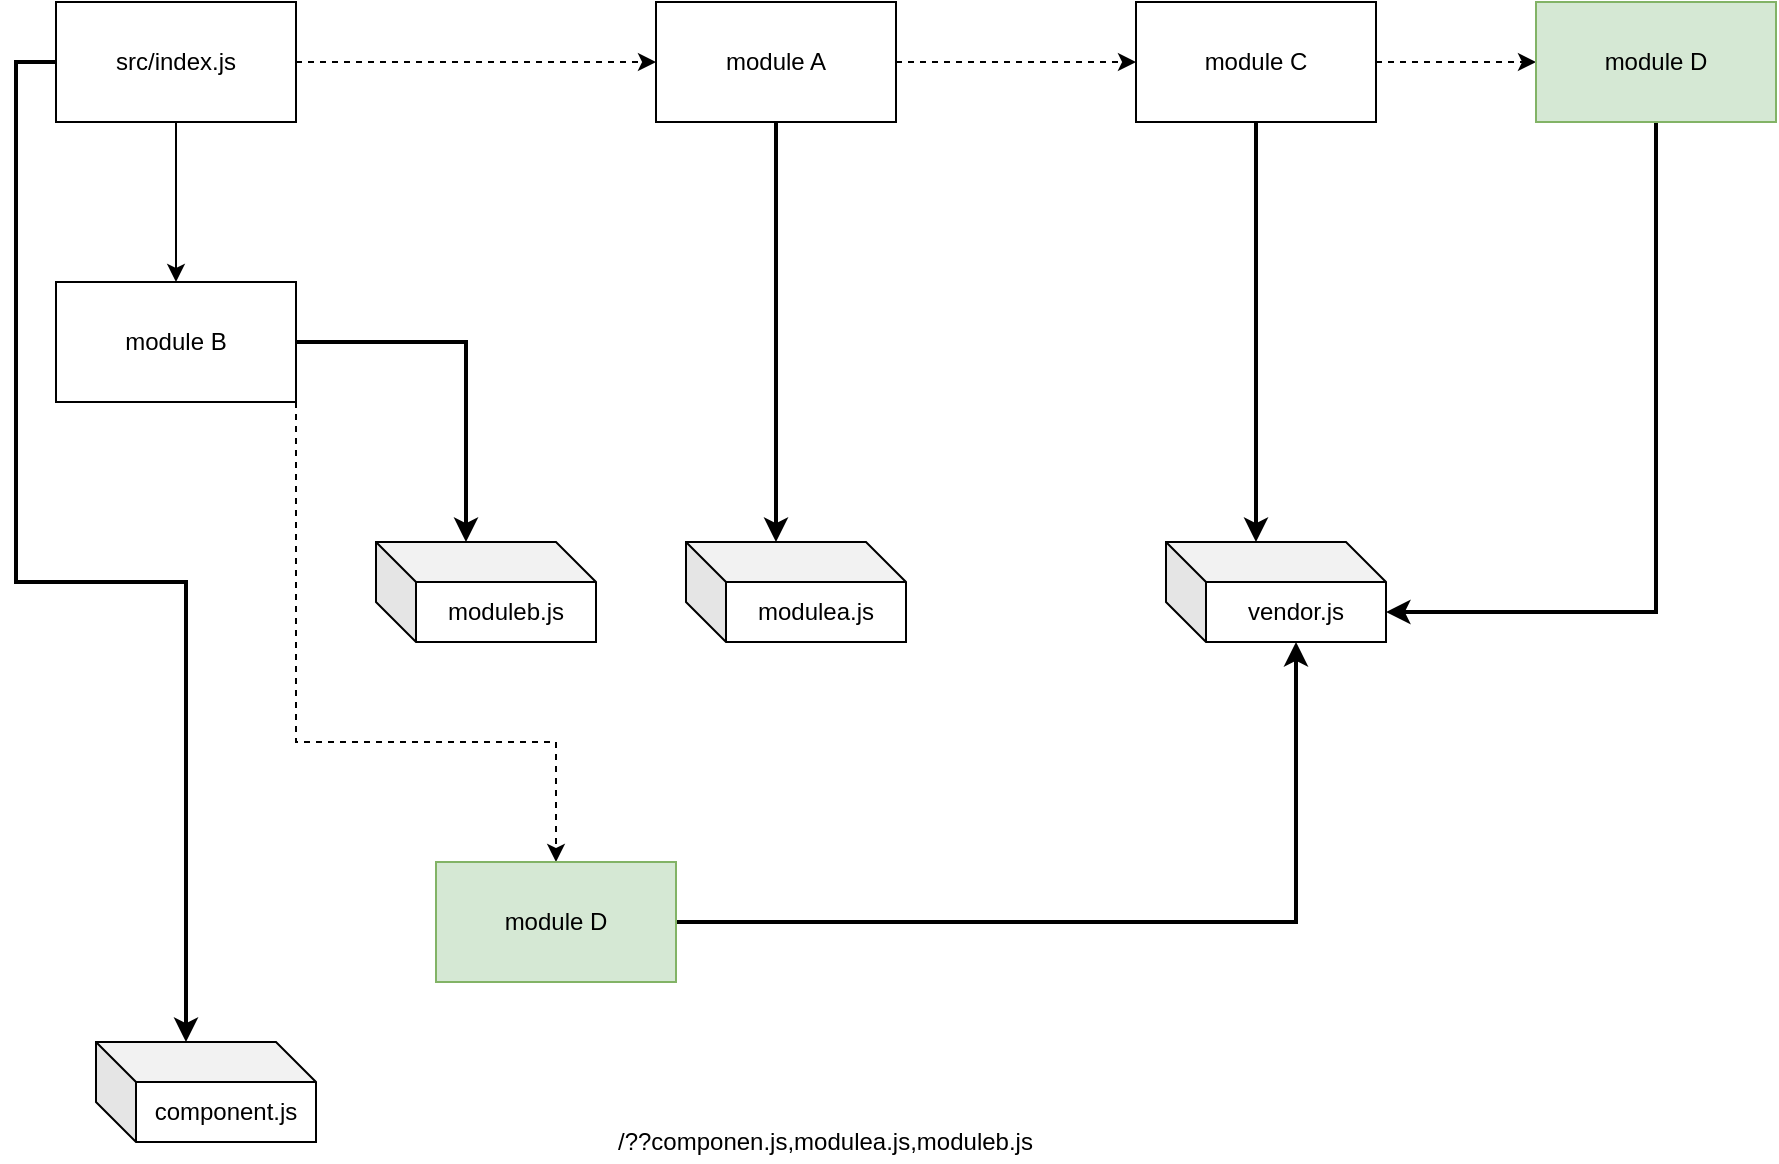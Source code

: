 <mxfile version="10.6.7" type="github"><diagram id="mE8ilDh0cLZU2p7nIfn0" name="Page-1"><mxGraphModel dx="918" dy="703" grid="1" gridSize="10" guides="1" tooltips="1" connect="1" arrows="1" fold="1" page="1" pageScale="1" pageWidth="1169" pageHeight="827" math="0" shadow="0"><root><mxCell id="0"/><mxCell id="1" parent="0"/><mxCell id="PT8vRYOuPa-4EdTuSKsp-3" value="" style="edgeStyle=orthogonalEdgeStyle;rounded=0;orthogonalLoop=1;jettySize=auto;html=1;dashed=1;" edge="1" parent="1" source="PT8vRYOuPa-4EdTuSKsp-1" target="PT8vRYOuPa-4EdTuSKsp-2"><mxGeometry relative="1" as="geometry"/></mxCell><mxCell id="PT8vRYOuPa-4EdTuSKsp-5" value="" style="edgeStyle=orthogonalEdgeStyle;rounded=0;orthogonalLoop=1;jettySize=auto;html=1;" edge="1" parent="1" source="PT8vRYOuPa-4EdTuSKsp-1" target="PT8vRYOuPa-4EdTuSKsp-4"><mxGeometry relative="1" as="geometry"/></mxCell><mxCell id="PT8vRYOuPa-4EdTuSKsp-9" style="rounded=0;orthogonalLoop=1;jettySize=auto;html=1;exitX=0;exitY=0.5;exitDx=0;exitDy=0;strokeWidth=2;entryX=0;entryY=0;entryDx=45;entryDy=0;entryPerimeter=0;edgeStyle=orthogonalEdgeStyle;" edge="1" parent="1" source="PT8vRYOuPa-4EdTuSKsp-1" target="PT8vRYOuPa-4EdTuSKsp-8"><mxGeometry relative="1" as="geometry"><mxPoint x="270" y="480" as="targetPoint"/></mxGeometry></mxCell><mxCell id="PT8vRYOuPa-4EdTuSKsp-1" value="src/index.js" style="rounded=0;whiteSpace=wrap;html=1;" vertex="1" parent="1"><mxGeometry x="120" y="70" width="120" height="60" as="geometry"/></mxCell><mxCell id="PT8vRYOuPa-4EdTuSKsp-13" style="edgeStyle=orthogonalEdgeStyle;rounded=0;orthogonalLoop=1;jettySize=auto;html=1;exitX=1;exitY=0.5;exitDx=0;exitDy=0;entryX=0;entryY=0;entryDx=45;entryDy=0;entryPerimeter=0;strokeWidth=2;" edge="1" parent="1" source="PT8vRYOuPa-4EdTuSKsp-4" target="PT8vRYOuPa-4EdTuSKsp-12"><mxGeometry relative="1" as="geometry"/></mxCell><mxCell id="PT8vRYOuPa-4EdTuSKsp-23" value="" style="edgeStyle=orthogonalEdgeStyle;rounded=0;orthogonalLoop=1;jettySize=auto;html=1;strokeWidth=1;exitX=0.5;exitY=1;exitDx=0;exitDy=0;dashed=1;" edge="1" parent="1" source="PT8vRYOuPa-4EdTuSKsp-4" target="PT8vRYOuPa-4EdTuSKsp-22"><mxGeometry relative="1" as="geometry"><Array as="points"><mxPoint x="240" y="270"/><mxPoint x="240" y="440"/><mxPoint x="370" y="440"/></Array></mxGeometry></mxCell><mxCell id="PT8vRYOuPa-4EdTuSKsp-4" value="module B" style="rounded=0;whiteSpace=wrap;html=1;" vertex="1" parent="1"><mxGeometry x="120" y="210" width="120" height="60" as="geometry"/></mxCell><mxCell id="PT8vRYOuPa-4EdTuSKsp-24" style="edgeStyle=orthogonalEdgeStyle;rounded=0;orthogonalLoop=1;jettySize=auto;html=1;exitX=1;exitY=0.5;exitDx=0;exitDy=0;entryX=0;entryY=0;entryDx=65;entryDy=50;entryPerimeter=0;strokeWidth=2;" edge="1" parent="1" source="PT8vRYOuPa-4EdTuSKsp-22" target="PT8vRYOuPa-4EdTuSKsp-14"><mxGeometry relative="1" as="geometry"/></mxCell><mxCell id="PT8vRYOuPa-4EdTuSKsp-22" value="module D" style="rounded=0;whiteSpace=wrap;html=1;fillColor=#d5e8d4;strokeColor=#82b366;" vertex="1" parent="1"><mxGeometry x="310" y="500" width="120" height="60" as="geometry"/></mxCell><mxCell id="PT8vRYOuPa-4EdTuSKsp-7" value="" style="edgeStyle=orthogonalEdgeStyle;rounded=0;orthogonalLoop=1;jettySize=auto;html=1;dashed=1;" edge="1" parent="1" source="PT8vRYOuPa-4EdTuSKsp-2" target="PT8vRYOuPa-4EdTuSKsp-6"><mxGeometry relative="1" as="geometry"/></mxCell><mxCell id="PT8vRYOuPa-4EdTuSKsp-11" style="edgeStyle=orthogonalEdgeStyle;rounded=0;orthogonalLoop=1;jettySize=auto;html=1;exitX=0.5;exitY=1;exitDx=0;exitDy=0;entryX=0;entryY=0;entryDx=45;entryDy=0;entryPerimeter=0;strokeWidth=2;" edge="1" parent="1" source="PT8vRYOuPa-4EdTuSKsp-2" target="PT8vRYOuPa-4EdTuSKsp-10"><mxGeometry relative="1" as="geometry"/></mxCell><mxCell id="PT8vRYOuPa-4EdTuSKsp-2" value="module A" style="rounded=0;whiteSpace=wrap;html=1;" vertex="1" parent="1"><mxGeometry x="420" y="70" width="120" height="60" as="geometry"/></mxCell><mxCell id="PT8vRYOuPa-4EdTuSKsp-15" style="edgeStyle=orthogonalEdgeStyle;rounded=0;orthogonalLoop=1;jettySize=auto;html=1;exitX=0.5;exitY=1;exitDx=0;exitDy=0;entryX=0;entryY=0;entryDx=45;entryDy=0;entryPerimeter=0;strokeWidth=2;" edge="1" parent="1" source="PT8vRYOuPa-4EdTuSKsp-6" target="PT8vRYOuPa-4EdTuSKsp-14"><mxGeometry relative="1" as="geometry"/></mxCell><mxCell id="PT8vRYOuPa-4EdTuSKsp-20" value="" style="edgeStyle=orthogonalEdgeStyle;rounded=0;orthogonalLoop=1;jettySize=auto;html=1;strokeWidth=1;dashed=1;" edge="1" parent="1" source="PT8vRYOuPa-4EdTuSKsp-6" target="PT8vRYOuPa-4EdTuSKsp-19"><mxGeometry relative="1" as="geometry"/></mxCell><mxCell id="PT8vRYOuPa-4EdTuSKsp-6" value="module C" style="rounded=0;whiteSpace=wrap;html=1;" vertex="1" parent="1"><mxGeometry x="660" y="70" width="120" height="60" as="geometry"/></mxCell><mxCell id="PT8vRYOuPa-4EdTuSKsp-21" style="edgeStyle=orthogonalEdgeStyle;rounded=0;orthogonalLoop=1;jettySize=auto;html=1;exitX=0.5;exitY=1;exitDx=0;exitDy=0;entryX=0;entryY=0;entryDx=110;entryDy=35;entryPerimeter=0;strokeWidth=2;" edge="1" parent="1" source="PT8vRYOuPa-4EdTuSKsp-19" target="PT8vRYOuPa-4EdTuSKsp-14"><mxGeometry relative="1" as="geometry"/></mxCell><mxCell id="PT8vRYOuPa-4EdTuSKsp-19" value="module D" style="rounded=0;whiteSpace=wrap;html=1;fillColor=#d5e8d4;strokeColor=#82b366;" vertex="1" parent="1"><mxGeometry x="860" y="70" width="120" height="60" as="geometry"/></mxCell><mxCell id="PT8vRYOuPa-4EdTuSKsp-8" value="component.js" style="shape=cube;whiteSpace=wrap;html=1;boundedLbl=1;backgroundOutline=1;darkOpacity=0.05;darkOpacity2=0.1;" vertex="1" parent="1"><mxGeometry x="140" y="590" width="110" height="50" as="geometry"/></mxCell><mxCell id="PT8vRYOuPa-4EdTuSKsp-10" value="modulea.js" style="shape=cube;whiteSpace=wrap;html=1;boundedLbl=1;backgroundOutline=1;darkOpacity=0.05;darkOpacity2=0.1;" vertex="1" parent="1"><mxGeometry x="435" y="340" width="110" height="50" as="geometry"/></mxCell><mxCell id="PT8vRYOuPa-4EdTuSKsp-12" value="moduleb.js" style="shape=cube;whiteSpace=wrap;html=1;boundedLbl=1;backgroundOutline=1;darkOpacity=0.05;darkOpacity2=0.1;" vertex="1" parent="1"><mxGeometry x="280" y="340" width="110" height="50" as="geometry"/></mxCell><mxCell id="PT8vRYOuPa-4EdTuSKsp-14" value="vendor.js" style="shape=cube;whiteSpace=wrap;html=1;boundedLbl=1;backgroundOutline=1;darkOpacity=0.05;darkOpacity2=0.1;" vertex="1" parent="1"><mxGeometry x="675" y="340" width="110" height="50" as="geometry"/></mxCell><mxCell id="PT8vRYOuPa-4EdTuSKsp-25" value="/??componen.js,modulea.js,moduleb.js" style="text;html=1;resizable=0;points=[];autosize=1;align=left;verticalAlign=top;spacingTop=-4;" vertex="1" parent="1"><mxGeometry x="399" y="630" width="220" height="20" as="geometry"/></mxCell></root></mxGraphModel></diagram></mxfile>